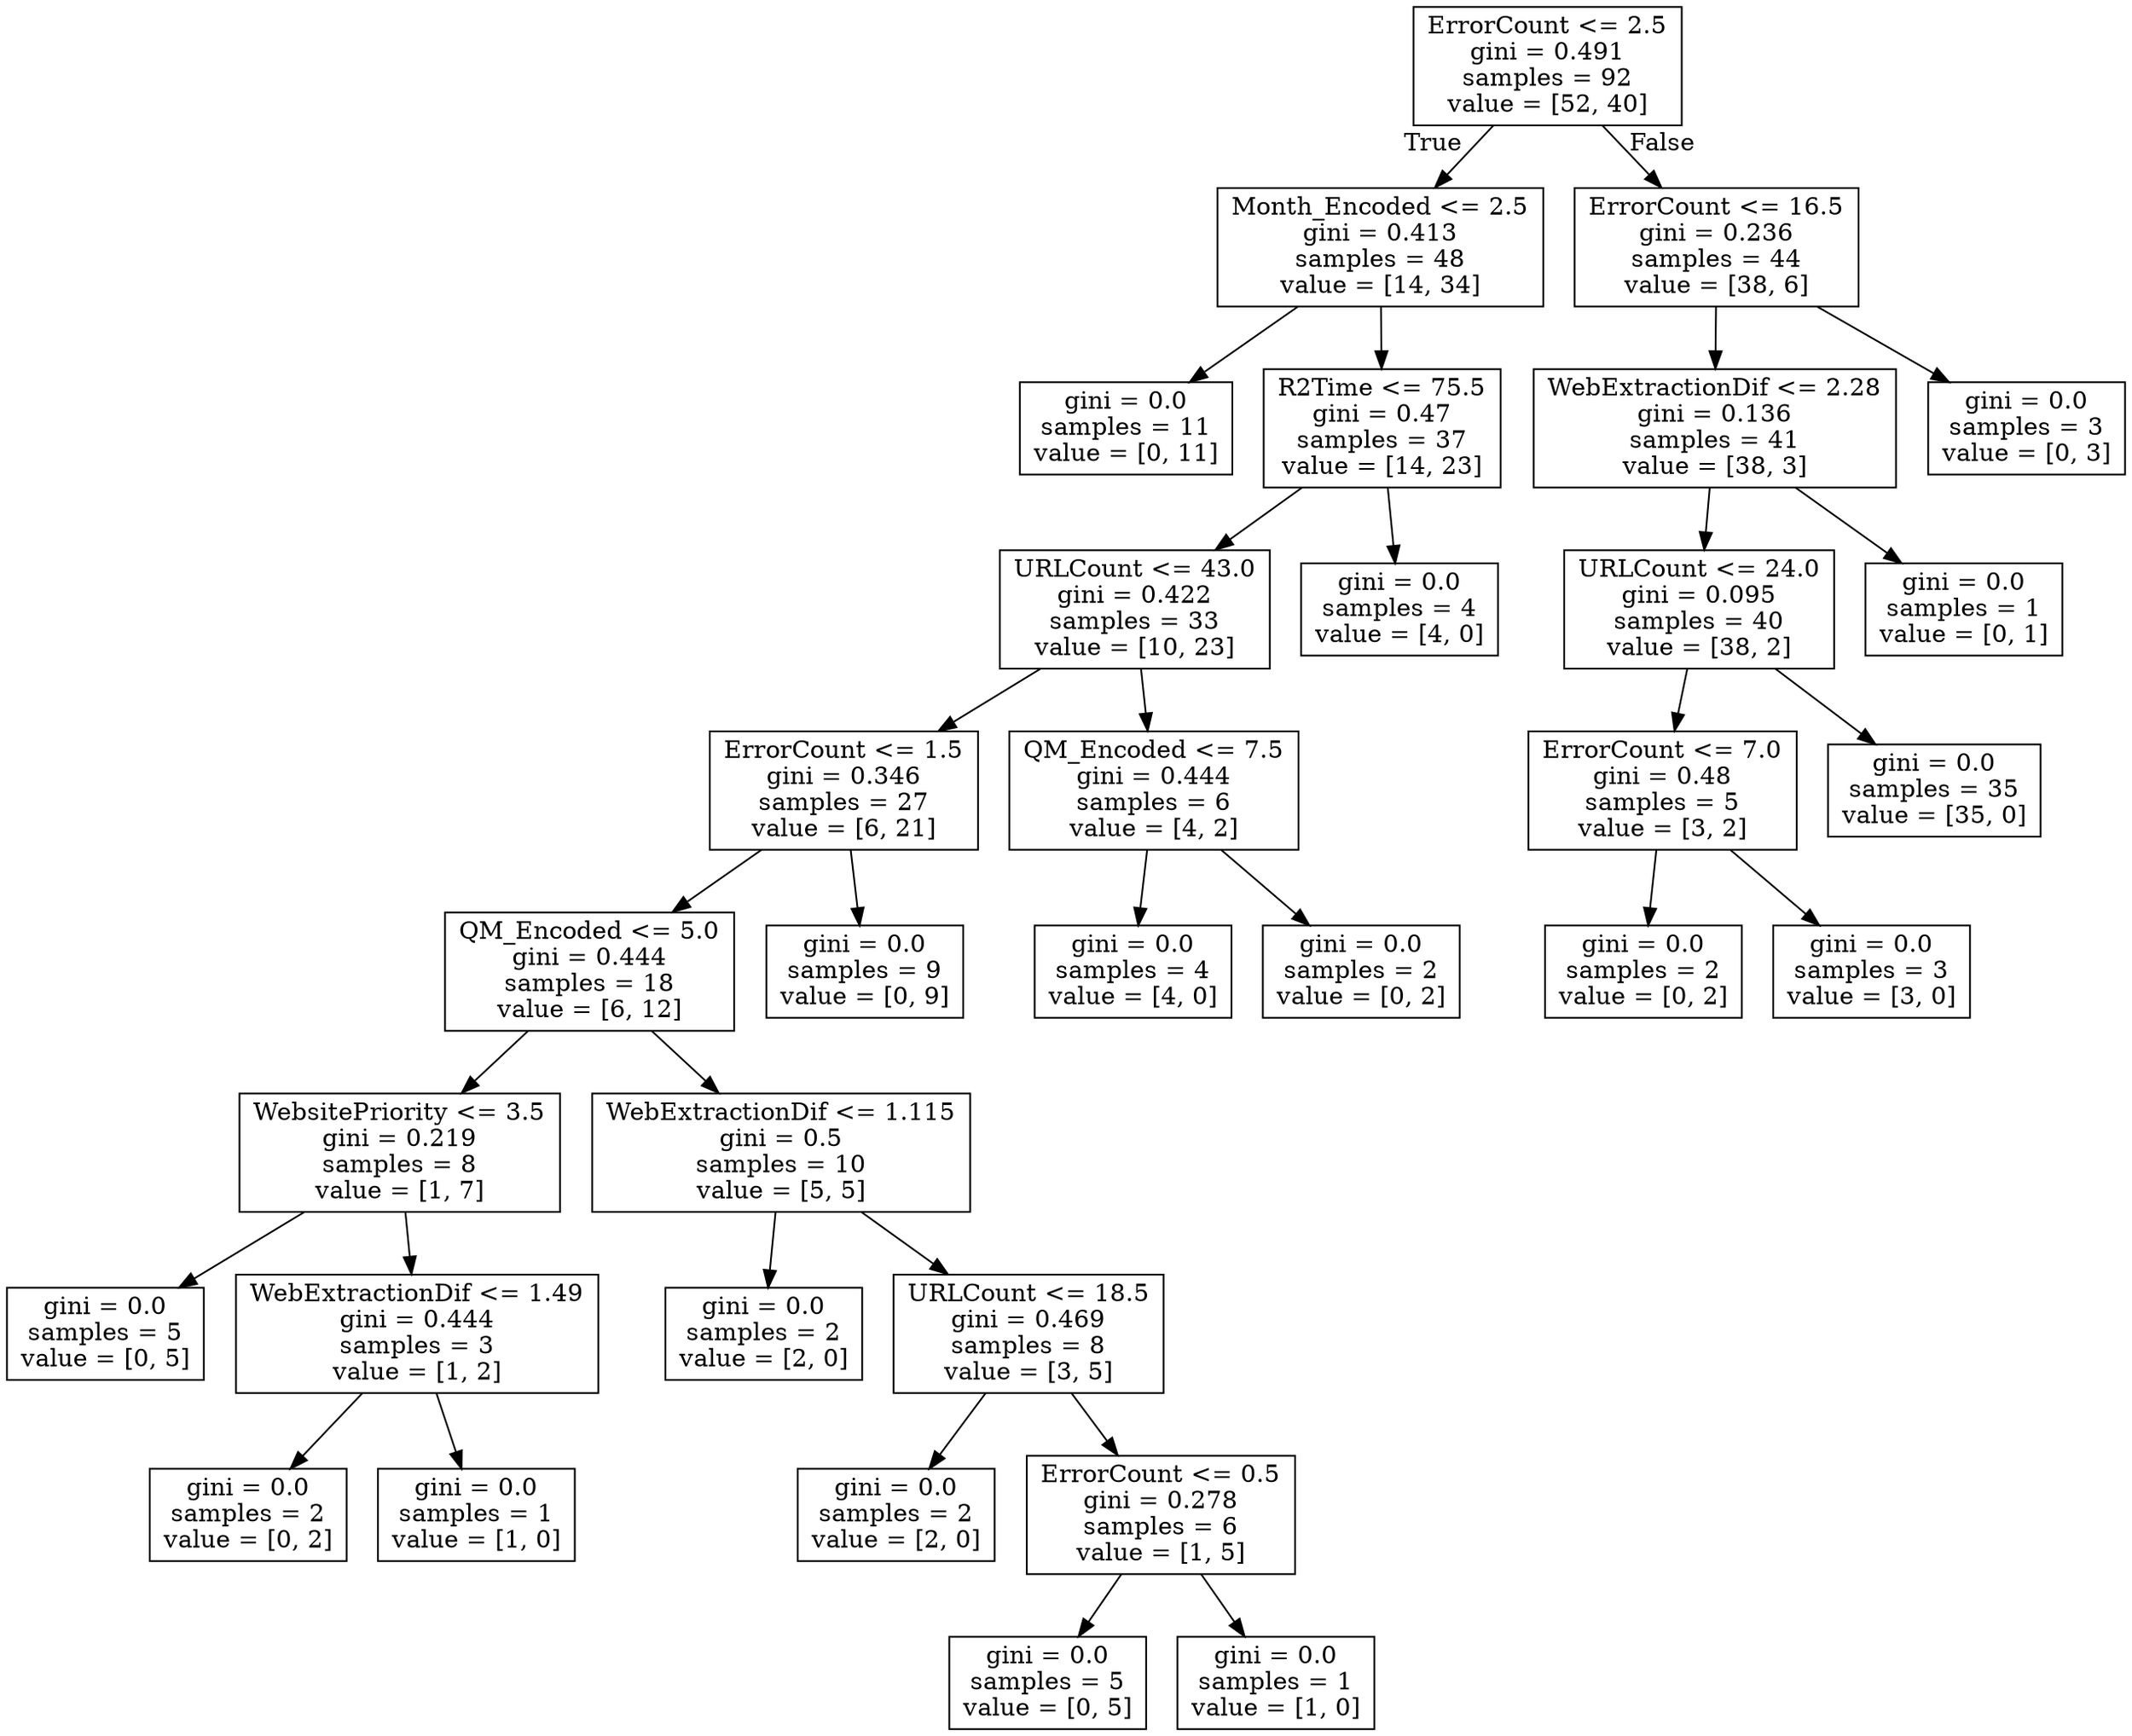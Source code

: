 digraph Tree {
node [shape=box] ;
0 [label="ErrorCount <= 2.5\ngini = 0.491\nsamples = 92\nvalue = [52, 40]"] ;
1 [label="Month_Encoded <= 2.5\ngini = 0.413\nsamples = 48\nvalue = [14, 34]"] ;
0 -> 1 [labeldistance=2.5, labelangle=45, headlabel="True"] ;
2 [label="gini = 0.0\nsamples = 11\nvalue = [0, 11]"] ;
1 -> 2 ;
3 [label="R2Time <= 75.5\ngini = 0.47\nsamples = 37\nvalue = [14, 23]"] ;
1 -> 3 ;
4 [label="URLCount <= 43.0\ngini = 0.422\nsamples = 33\nvalue = [10, 23]"] ;
3 -> 4 ;
5 [label="ErrorCount <= 1.5\ngini = 0.346\nsamples = 27\nvalue = [6, 21]"] ;
4 -> 5 ;
6 [label="QM_Encoded <= 5.0\ngini = 0.444\nsamples = 18\nvalue = [6, 12]"] ;
5 -> 6 ;
7 [label="WebsitePriority <= 3.5\ngini = 0.219\nsamples = 8\nvalue = [1, 7]"] ;
6 -> 7 ;
8 [label="gini = 0.0\nsamples = 5\nvalue = [0, 5]"] ;
7 -> 8 ;
9 [label="WebExtractionDif <= 1.49\ngini = 0.444\nsamples = 3\nvalue = [1, 2]"] ;
7 -> 9 ;
10 [label="gini = 0.0\nsamples = 2\nvalue = [0, 2]"] ;
9 -> 10 ;
11 [label="gini = 0.0\nsamples = 1\nvalue = [1, 0]"] ;
9 -> 11 ;
12 [label="WebExtractionDif <= 1.115\ngini = 0.5\nsamples = 10\nvalue = [5, 5]"] ;
6 -> 12 ;
13 [label="gini = 0.0\nsamples = 2\nvalue = [2, 0]"] ;
12 -> 13 ;
14 [label="URLCount <= 18.5\ngini = 0.469\nsamples = 8\nvalue = [3, 5]"] ;
12 -> 14 ;
15 [label="gini = 0.0\nsamples = 2\nvalue = [2, 0]"] ;
14 -> 15 ;
16 [label="ErrorCount <= 0.5\ngini = 0.278\nsamples = 6\nvalue = [1, 5]"] ;
14 -> 16 ;
17 [label="gini = 0.0\nsamples = 5\nvalue = [0, 5]"] ;
16 -> 17 ;
18 [label="gini = 0.0\nsamples = 1\nvalue = [1, 0]"] ;
16 -> 18 ;
19 [label="gini = 0.0\nsamples = 9\nvalue = [0, 9]"] ;
5 -> 19 ;
20 [label="QM_Encoded <= 7.5\ngini = 0.444\nsamples = 6\nvalue = [4, 2]"] ;
4 -> 20 ;
21 [label="gini = 0.0\nsamples = 4\nvalue = [4, 0]"] ;
20 -> 21 ;
22 [label="gini = 0.0\nsamples = 2\nvalue = [0, 2]"] ;
20 -> 22 ;
23 [label="gini = 0.0\nsamples = 4\nvalue = [4, 0]"] ;
3 -> 23 ;
24 [label="ErrorCount <= 16.5\ngini = 0.236\nsamples = 44\nvalue = [38, 6]"] ;
0 -> 24 [labeldistance=2.5, labelangle=-45, headlabel="False"] ;
25 [label="WebExtractionDif <= 2.28\ngini = 0.136\nsamples = 41\nvalue = [38, 3]"] ;
24 -> 25 ;
26 [label="URLCount <= 24.0\ngini = 0.095\nsamples = 40\nvalue = [38, 2]"] ;
25 -> 26 ;
27 [label="ErrorCount <= 7.0\ngini = 0.48\nsamples = 5\nvalue = [3, 2]"] ;
26 -> 27 ;
28 [label="gini = 0.0\nsamples = 2\nvalue = [0, 2]"] ;
27 -> 28 ;
29 [label="gini = 0.0\nsamples = 3\nvalue = [3, 0]"] ;
27 -> 29 ;
30 [label="gini = 0.0\nsamples = 35\nvalue = [35, 0]"] ;
26 -> 30 ;
31 [label="gini = 0.0\nsamples = 1\nvalue = [0, 1]"] ;
25 -> 31 ;
32 [label="gini = 0.0\nsamples = 3\nvalue = [0, 3]"] ;
24 -> 32 ;
}